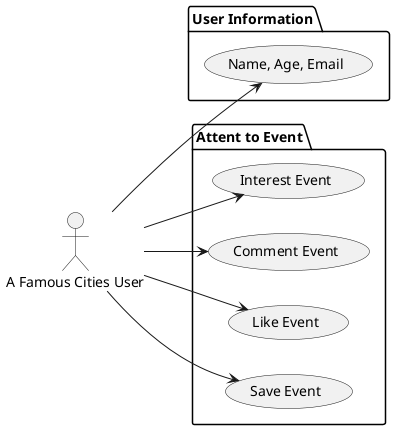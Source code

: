 @startuml

left to right direction

actor "A Famous Cities User" as user

package "User Information" {
  usecase "Name, Age, Email" as UC5
}

package "Attent to Event" {
  usecase "Interest Event" as UC2
  usecase "Comment Event" as UC4
  usecase "Like Event" as UC1
  usecase "Save Event" as UC3

}

user --> UC1
user --> UC2
user --> UC3
user --> UC4
user --> UC5



@enduml
